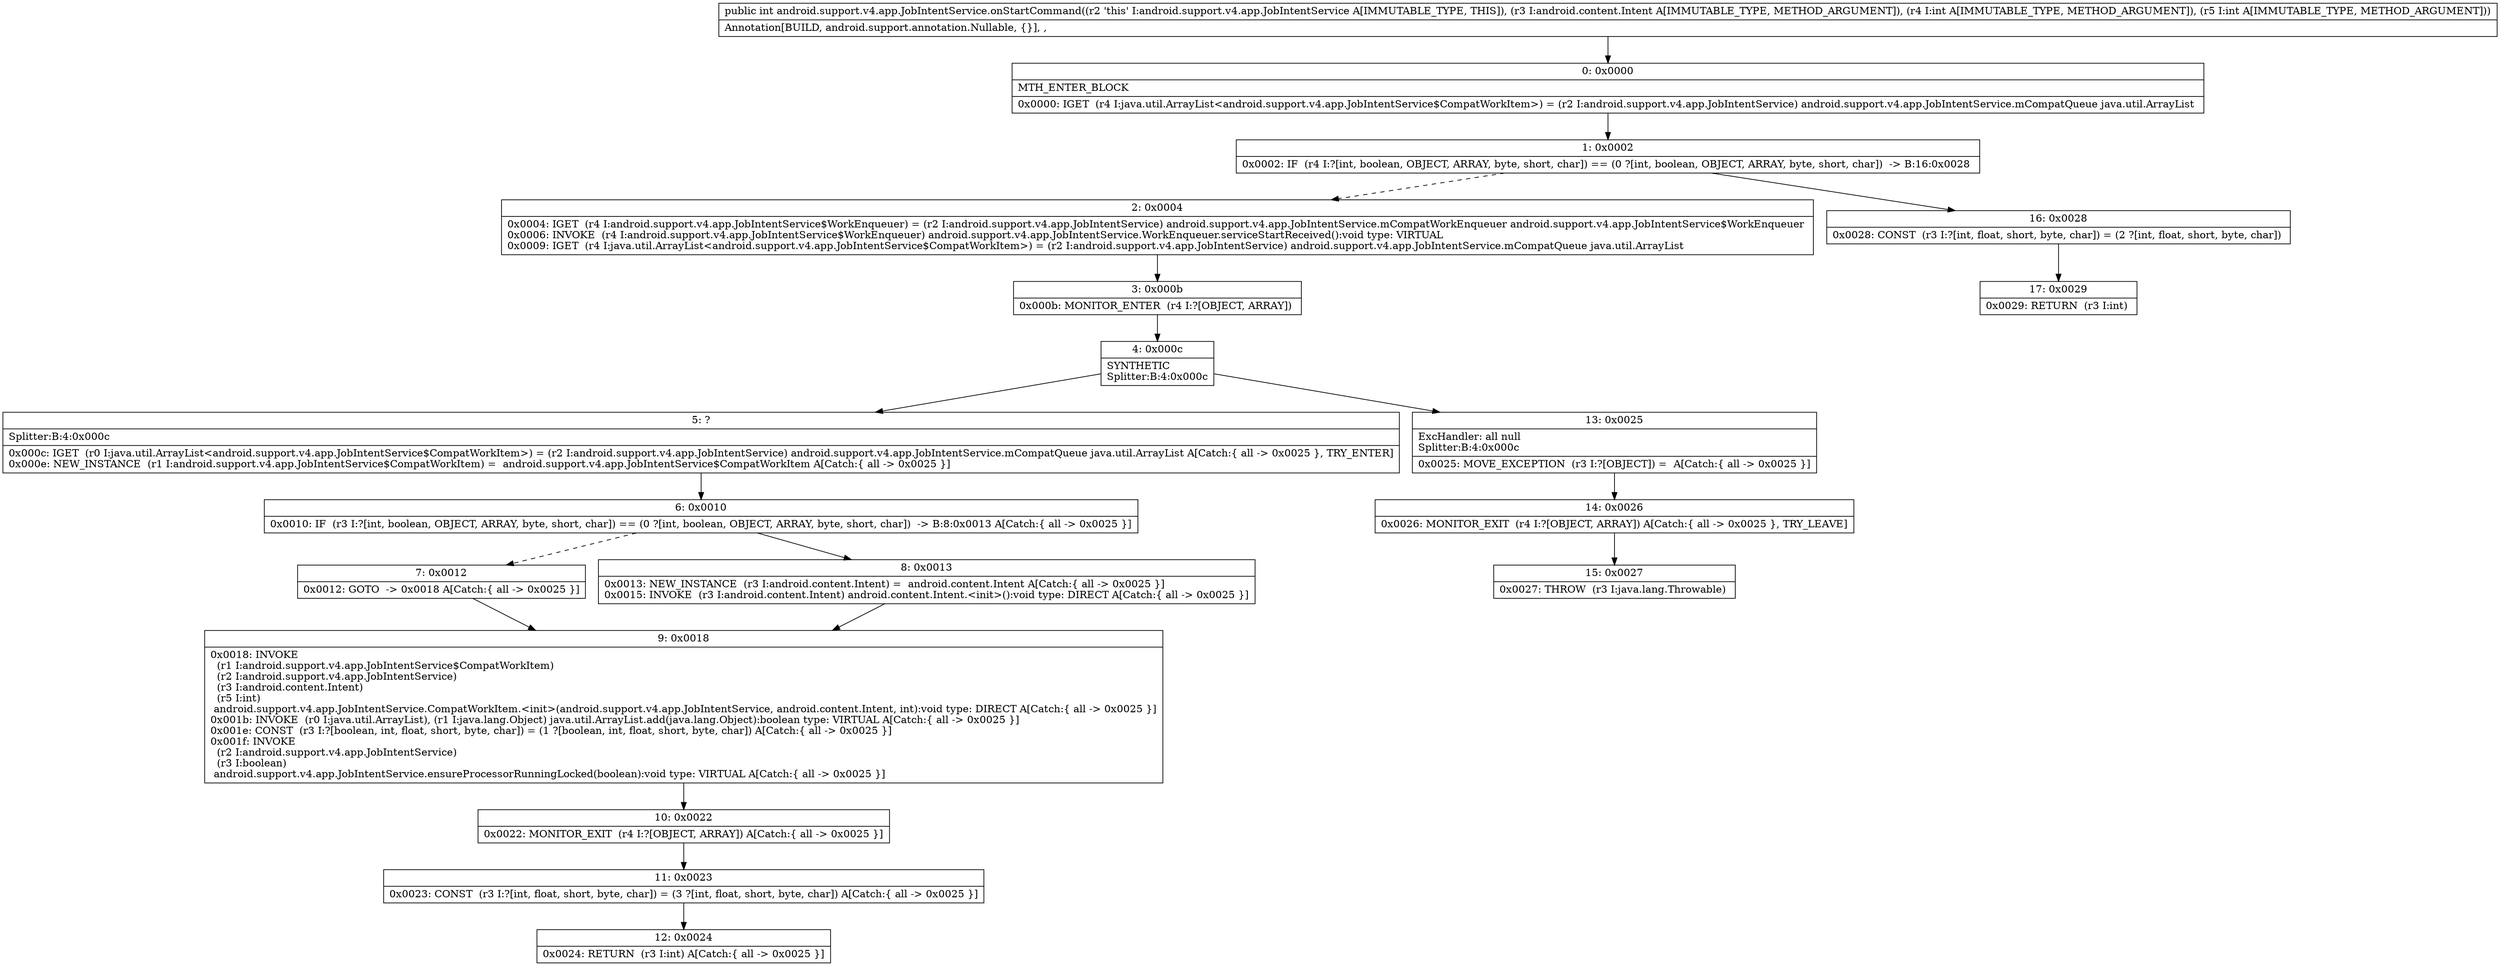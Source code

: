 digraph "CFG forandroid.support.v4.app.JobIntentService.onStartCommand(Landroid\/content\/Intent;II)I" {
Node_0 [shape=record,label="{0\:\ 0x0000|MTH_ENTER_BLOCK\l|0x0000: IGET  (r4 I:java.util.ArrayList\<android.support.v4.app.JobIntentService$CompatWorkItem\>) = (r2 I:android.support.v4.app.JobIntentService) android.support.v4.app.JobIntentService.mCompatQueue java.util.ArrayList \l}"];
Node_1 [shape=record,label="{1\:\ 0x0002|0x0002: IF  (r4 I:?[int, boolean, OBJECT, ARRAY, byte, short, char]) == (0 ?[int, boolean, OBJECT, ARRAY, byte, short, char])  \-\> B:16:0x0028 \l}"];
Node_2 [shape=record,label="{2\:\ 0x0004|0x0004: IGET  (r4 I:android.support.v4.app.JobIntentService$WorkEnqueuer) = (r2 I:android.support.v4.app.JobIntentService) android.support.v4.app.JobIntentService.mCompatWorkEnqueuer android.support.v4.app.JobIntentService$WorkEnqueuer \l0x0006: INVOKE  (r4 I:android.support.v4.app.JobIntentService$WorkEnqueuer) android.support.v4.app.JobIntentService.WorkEnqueuer.serviceStartReceived():void type: VIRTUAL \l0x0009: IGET  (r4 I:java.util.ArrayList\<android.support.v4.app.JobIntentService$CompatWorkItem\>) = (r2 I:android.support.v4.app.JobIntentService) android.support.v4.app.JobIntentService.mCompatQueue java.util.ArrayList \l}"];
Node_3 [shape=record,label="{3\:\ 0x000b|0x000b: MONITOR_ENTER  (r4 I:?[OBJECT, ARRAY]) \l}"];
Node_4 [shape=record,label="{4\:\ 0x000c|SYNTHETIC\lSplitter:B:4:0x000c\l}"];
Node_5 [shape=record,label="{5\:\ ?|Splitter:B:4:0x000c\l|0x000c: IGET  (r0 I:java.util.ArrayList\<android.support.v4.app.JobIntentService$CompatWorkItem\>) = (r2 I:android.support.v4.app.JobIntentService) android.support.v4.app.JobIntentService.mCompatQueue java.util.ArrayList A[Catch:\{ all \-\> 0x0025 \}, TRY_ENTER]\l0x000e: NEW_INSTANCE  (r1 I:android.support.v4.app.JobIntentService$CompatWorkItem) =  android.support.v4.app.JobIntentService$CompatWorkItem A[Catch:\{ all \-\> 0x0025 \}]\l}"];
Node_6 [shape=record,label="{6\:\ 0x0010|0x0010: IF  (r3 I:?[int, boolean, OBJECT, ARRAY, byte, short, char]) == (0 ?[int, boolean, OBJECT, ARRAY, byte, short, char])  \-\> B:8:0x0013 A[Catch:\{ all \-\> 0x0025 \}]\l}"];
Node_7 [shape=record,label="{7\:\ 0x0012|0x0012: GOTO  \-\> 0x0018 A[Catch:\{ all \-\> 0x0025 \}]\l}"];
Node_8 [shape=record,label="{8\:\ 0x0013|0x0013: NEW_INSTANCE  (r3 I:android.content.Intent) =  android.content.Intent A[Catch:\{ all \-\> 0x0025 \}]\l0x0015: INVOKE  (r3 I:android.content.Intent) android.content.Intent.\<init\>():void type: DIRECT A[Catch:\{ all \-\> 0x0025 \}]\l}"];
Node_9 [shape=record,label="{9\:\ 0x0018|0x0018: INVOKE  \l  (r1 I:android.support.v4.app.JobIntentService$CompatWorkItem)\l  (r2 I:android.support.v4.app.JobIntentService)\l  (r3 I:android.content.Intent)\l  (r5 I:int)\l android.support.v4.app.JobIntentService.CompatWorkItem.\<init\>(android.support.v4.app.JobIntentService, android.content.Intent, int):void type: DIRECT A[Catch:\{ all \-\> 0x0025 \}]\l0x001b: INVOKE  (r0 I:java.util.ArrayList), (r1 I:java.lang.Object) java.util.ArrayList.add(java.lang.Object):boolean type: VIRTUAL A[Catch:\{ all \-\> 0x0025 \}]\l0x001e: CONST  (r3 I:?[boolean, int, float, short, byte, char]) = (1 ?[boolean, int, float, short, byte, char]) A[Catch:\{ all \-\> 0x0025 \}]\l0x001f: INVOKE  \l  (r2 I:android.support.v4.app.JobIntentService)\l  (r3 I:boolean)\l android.support.v4.app.JobIntentService.ensureProcessorRunningLocked(boolean):void type: VIRTUAL A[Catch:\{ all \-\> 0x0025 \}]\l}"];
Node_10 [shape=record,label="{10\:\ 0x0022|0x0022: MONITOR_EXIT  (r4 I:?[OBJECT, ARRAY]) A[Catch:\{ all \-\> 0x0025 \}]\l}"];
Node_11 [shape=record,label="{11\:\ 0x0023|0x0023: CONST  (r3 I:?[int, float, short, byte, char]) = (3 ?[int, float, short, byte, char]) A[Catch:\{ all \-\> 0x0025 \}]\l}"];
Node_12 [shape=record,label="{12\:\ 0x0024|0x0024: RETURN  (r3 I:int) A[Catch:\{ all \-\> 0x0025 \}]\l}"];
Node_13 [shape=record,label="{13\:\ 0x0025|ExcHandler: all null\lSplitter:B:4:0x000c\l|0x0025: MOVE_EXCEPTION  (r3 I:?[OBJECT]) =  A[Catch:\{ all \-\> 0x0025 \}]\l}"];
Node_14 [shape=record,label="{14\:\ 0x0026|0x0026: MONITOR_EXIT  (r4 I:?[OBJECT, ARRAY]) A[Catch:\{ all \-\> 0x0025 \}, TRY_LEAVE]\l}"];
Node_15 [shape=record,label="{15\:\ 0x0027|0x0027: THROW  (r3 I:java.lang.Throwable) \l}"];
Node_16 [shape=record,label="{16\:\ 0x0028|0x0028: CONST  (r3 I:?[int, float, short, byte, char]) = (2 ?[int, float, short, byte, char]) \l}"];
Node_17 [shape=record,label="{17\:\ 0x0029|0x0029: RETURN  (r3 I:int) \l}"];
MethodNode[shape=record,label="{public int android.support.v4.app.JobIntentService.onStartCommand((r2 'this' I:android.support.v4.app.JobIntentService A[IMMUTABLE_TYPE, THIS]), (r3 I:android.content.Intent A[IMMUTABLE_TYPE, METHOD_ARGUMENT]), (r4 I:int A[IMMUTABLE_TYPE, METHOD_ARGUMENT]), (r5 I:int A[IMMUTABLE_TYPE, METHOD_ARGUMENT]))  | Annotation[BUILD, android.support.annotation.Nullable, \{\}], , \l}"];
MethodNode -> Node_0;
Node_0 -> Node_1;
Node_1 -> Node_2[style=dashed];
Node_1 -> Node_16;
Node_2 -> Node_3;
Node_3 -> Node_4;
Node_4 -> Node_5;
Node_4 -> Node_13;
Node_5 -> Node_6;
Node_6 -> Node_7[style=dashed];
Node_6 -> Node_8;
Node_7 -> Node_9;
Node_8 -> Node_9;
Node_9 -> Node_10;
Node_10 -> Node_11;
Node_11 -> Node_12;
Node_13 -> Node_14;
Node_14 -> Node_15;
Node_16 -> Node_17;
}

